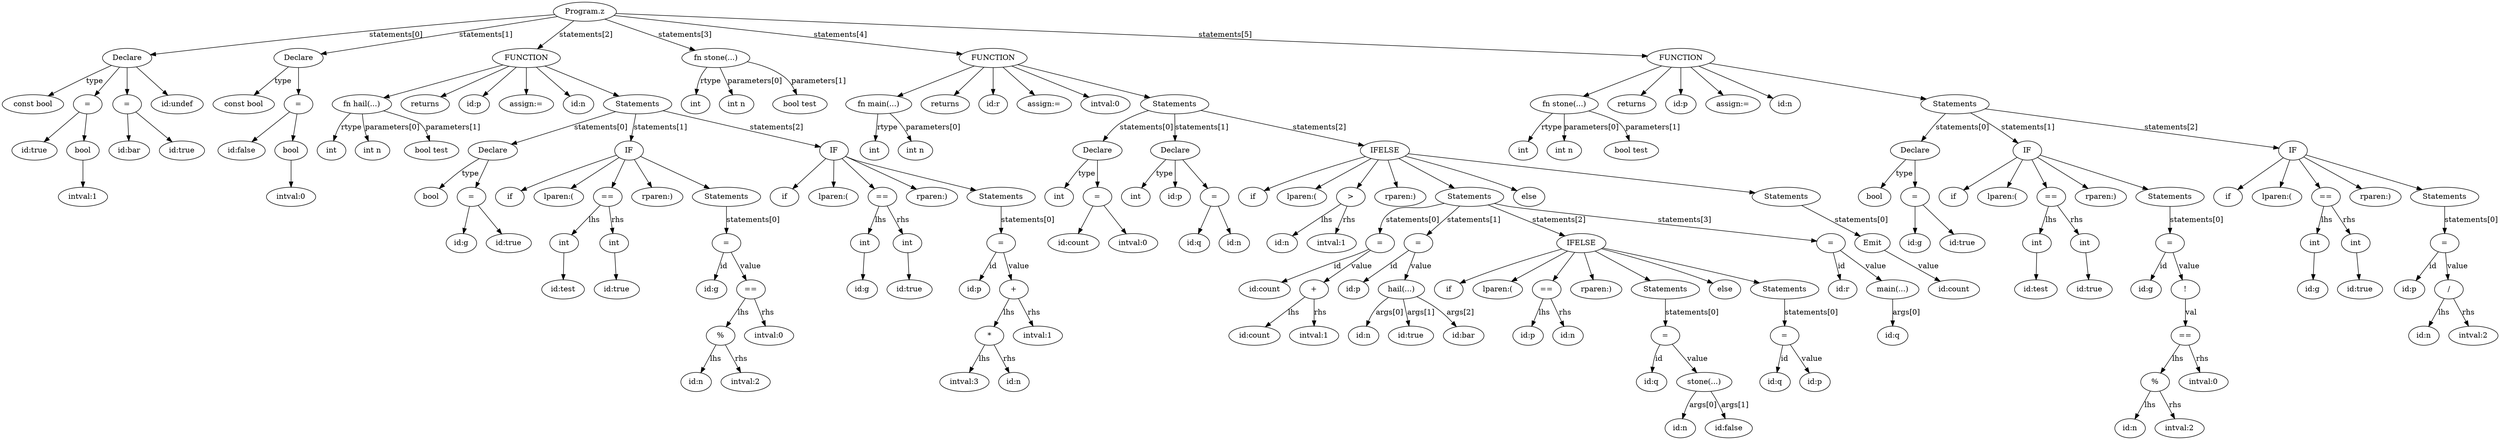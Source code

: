 digraph {
	Node0[label="Program.z"]
	Node1[label="Declare"]
Node0->Node1[label="statements[0]"]
	Node2[label="const bool"]
Node1->Node2[label="type"]
	Node3[label="="]
Node1->Node3[label=""]
	Node4[label="id:true"]
Node3->Node4[label=""]
	Node5[label="bool"]
Node3->Node5[label=""]
	Node6[label="intval:1"]
Node5->Node6[label=""]
	Node7[label="="]
Node1->Node7[label=""]
	Node8[label="id:bar"]
Node7->Node8[label=""]
	Node9[label="id:true"]
Node7->Node9[label=""]
	Node10[label="id:undef"]
Node1->Node10[label=""]
	Node11[label="Declare"]
Node0->Node11[label="statements[1]"]
	Node12[label="const bool"]
Node11->Node12[label="type"]
	Node13[label="="]
Node11->Node13[label=""]
	Node14[label="id:false"]
Node13->Node14[label=""]
	Node15[label="bool"]
Node13->Node15[label=""]
	Node16[label="intval:0"]
Node15->Node16[label=""]
	Node17[label="FUNCTION"]
Node0->Node17[label="statements[2]"]
	Node18[label="fn hail(...)"]
Node17->Node18[label=""]
	Node19[label="int"]
Node18->Node19[label="rtype"]
	Node20[label="int n"]
Node18->Node20[label="parameters[0]"]
	Node21[label="bool test"]
Node18->Node21[label="parameters[1]"]
	Node22[label="returns"]
Node17->Node22[label=""]
	Node23[label="id:p"]
Node17->Node23[label=""]
	Node24[label="assign:="]
Node17->Node24[label=""]
	Node25[label="id:n"]
Node17->Node25[label=""]
	Node26[label="Statements"]
Node17->Node26[label=""]
	Node27[label="Declare"]
Node26->Node27[label="statements[0]"]
	Node28[label="bool"]
Node27->Node28[label="type"]
	Node29[label="="]
Node27->Node29[label=""]
	Node30[label="id:g"]
Node29->Node30[label=""]
	Node31[label="id:true"]
Node29->Node31[label=""]
	Node32[label="IF"]
Node26->Node32[label="statements[1]"]
	Node33[label="if"]
Node32->Node33[label=""]
	Node34[label="lparen:("]
Node32->Node34[label=""]
	Node35[label="=="]
Node32->Node35[label=""]
	Node36[label="int"]
Node35->Node36[label="lhs"]
	Node37[label="id:test"]
Node36->Node37[label=""]
	Node38[label="int"]
Node35->Node38[label="rhs"]
	Node39[label="id:true"]
Node38->Node39[label=""]
	Node40[label="rparen:)"]
Node32->Node40[label=""]
	Node41[label="Statements"]
Node32->Node41[label=""]
	Node42[label="="]
Node41->Node42[label="statements[0]"]
	Node43[label="id:g"]
Node42->Node43[label="id"]
	Node44[label="=="]
Node42->Node44[label="value"]
	Node45[label="%"]
Node44->Node45[label="lhs"]
	Node46[label="id:n"]
Node45->Node46[label="lhs"]
	Node47[label="intval:2"]
Node45->Node47[label="rhs"]
	Node48[label="intval:0"]
Node44->Node48[label="rhs"]
	Node49[label="IF"]
Node26->Node49[label="statements[2]"]
	Node50[label="if"]
Node49->Node50[label=""]
	Node51[label="lparen:("]
Node49->Node51[label=""]
	Node52[label="=="]
Node49->Node52[label=""]
	Node53[label="int"]
Node52->Node53[label="lhs"]
	Node54[label="id:g"]
Node53->Node54[label=""]
	Node55[label="int"]
Node52->Node55[label="rhs"]
	Node56[label="id:true"]
Node55->Node56[label=""]
	Node57[label="rparen:)"]
Node49->Node57[label=""]
	Node58[label="Statements"]
Node49->Node58[label=""]
	Node59[label="="]
Node58->Node59[label="statements[0]"]
	Node60[label="id:p"]
Node59->Node60[label="id"]
	Node61[label="+"]
Node59->Node61[label="value"]
	Node62[label="*"]
Node61->Node62[label="lhs"]
	Node63[label="intval:3"]
Node62->Node63[label="lhs"]
	Node64[label="id:n"]
Node62->Node64[label="rhs"]
	Node65[label="intval:1"]
Node61->Node65[label="rhs"]
	Node66[label="fn stone(...)"]
Node0->Node66[label="statements[3]"]
	Node67[label="int"]
Node66->Node67[label="rtype"]
	Node68[label="int n"]
Node66->Node68[label="parameters[0]"]
	Node69[label="bool test"]
Node66->Node69[label="parameters[1]"]
	Node70[label="FUNCTION"]
Node0->Node70[label="statements[4]"]
	Node71[label="fn main(...)"]
Node70->Node71[label=""]
	Node72[label="int"]
Node71->Node72[label="rtype"]
	Node73[label="int n"]
Node71->Node73[label="parameters[0]"]
	Node74[label="returns"]
Node70->Node74[label=""]
	Node75[label="id:r"]
Node70->Node75[label=""]
	Node76[label="assign:="]
Node70->Node76[label=""]
	Node77[label="intval:0"]
Node70->Node77[label=""]
	Node78[label="Statements"]
Node70->Node78[label=""]
	Node79[label="Declare"]
Node78->Node79[label="statements[0]"]
	Node80[label="int"]
Node79->Node80[label="type"]
	Node81[label="="]
Node79->Node81[label=""]
	Node82[label="id:count"]
Node81->Node82[label=""]
	Node83[label="intval:0"]
Node81->Node83[label=""]
	Node84[label="Declare"]
Node78->Node84[label="statements[1]"]
	Node85[label="int"]
Node84->Node85[label="type"]
	Node86[label="id:p"]
Node84->Node86[label=""]
	Node87[label="="]
Node84->Node87[label=""]
	Node88[label="id:q"]
Node87->Node88[label=""]
	Node89[label="id:n"]
Node87->Node89[label=""]
	Node90[label="IFELSE"]
Node78->Node90[label="statements[2]"]
	Node91[label="if"]
Node90->Node91[label=""]
	Node92[label="lparen:("]
Node90->Node92[label=""]
	Node93[label=">"]
Node90->Node93[label=""]
	Node94[label="id:n"]
Node93->Node94[label="lhs"]
	Node95[label="intval:1"]
Node93->Node95[label="rhs"]
	Node96[label="rparen:)"]
Node90->Node96[label=""]
	Node97[label="Statements"]
Node90->Node97[label=""]
	Node98[label="="]
Node97->Node98[label="statements[0]"]
	Node99[label="id:count"]
Node98->Node99[label="id"]
	Node100[label="+"]
Node98->Node100[label="value"]
	Node101[label="id:count"]
Node100->Node101[label="lhs"]
	Node102[label="intval:1"]
Node100->Node102[label="rhs"]
	Node103[label="="]
Node97->Node103[label="statements[1]"]
	Node104[label="id:p"]
Node103->Node104[label="id"]
	Node105[label="hail(...)"]
Node103->Node105[label="value"]
	Node106[label="id:n"]
Node105->Node106[label="args[0]"]
	Node107[label="id:true"]
Node105->Node107[label="args[1]"]
	Node108[label="id:bar"]
Node105->Node108[label="args[2]"]
	Node109[label="IFELSE"]
Node97->Node109[label="statements[2]"]
	Node110[label="if"]
Node109->Node110[label=""]
	Node111[label="lparen:("]
Node109->Node111[label=""]
	Node112[label="=="]
Node109->Node112[label=""]
	Node113[label="id:p"]
Node112->Node113[label="lhs"]
	Node114[label="id:n"]
Node112->Node114[label="rhs"]
	Node115[label="rparen:)"]
Node109->Node115[label=""]
	Node116[label="Statements"]
Node109->Node116[label=""]
	Node117[label="="]
Node116->Node117[label="statements[0]"]
	Node118[label="id:q"]
Node117->Node118[label="id"]
	Node119[label="stone(...)"]
Node117->Node119[label="value"]
	Node120[label="id:n"]
Node119->Node120[label="args[0]"]
	Node121[label="id:false"]
Node119->Node121[label="args[1]"]
	Node122[label="else"]
Node109->Node122[label=""]
	Node123[label="Statements"]
Node109->Node123[label=""]
	Node124[label="="]
Node123->Node124[label="statements[0]"]
	Node125[label="id:q"]
Node124->Node125[label="id"]
	Node126[label="id:p"]
Node124->Node126[label="value"]
	Node127[label="="]
Node97->Node127[label="statements[3]"]
	Node128[label="id:r"]
Node127->Node128[label="id"]
	Node129[label="main(...)"]
Node127->Node129[label="value"]
	Node130[label="id:q"]
Node129->Node130[label="args[0]"]
	Node131[label="else"]
Node90->Node131[label=""]
	Node132[label="Statements"]
Node90->Node132[label=""]
	Node133[label="Emit"]
Node132->Node133[label="statements[0]"]
	Node134[label="id:count"]
Node133->Node134[label="value"]
	Node135[label="FUNCTION"]
Node0->Node135[label="statements[5]"]
	Node136[label="fn stone(...)"]
Node135->Node136[label=""]
	Node137[label="int"]
Node136->Node137[label="rtype"]
	Node138[label="int n"]
Node136->Node138[label="parameters[0]"]
	Node139[label="bool test"]
Node136->Node139[label="parameters[1]"]
	Node140[label="returns"]
Node135->Node140[label=""]
	Node141[label="id:p"]
Node135->Node141[label=""]
	Node142[label="assign:="]
Node135->Node142[label=""]
	Node143[label="id:n"]
Node135->Node143[label=""]
	Node144[label="Statements"]
Node135->Node144[label=""]
	Node145[label="Declare"]
Node144->Node145[label="statements[0]"]
	Node146[label="bool"]
Node145->Node146[label="type"]
	Node147[label="="]
Node145->Node147[label=""]
	Node148[label="id:g"]
Node147->Node148[label=""]
	Node149[label="id:true"]
Node147->Node149[label=""]
	Node150[label="IF"]
Node144->Node150[label="statements[1]"]
	Node151[label="if"]
Node150->Node151[label=""]
	Node152[label="lparen:("]
Node150->Node152[label=""]
	Node153[label="=="]
Node150->Node153[label=""]
	Node154[label="int"]
Node153->Node154[label="lhs"]
	Node155[label="id:test"]
Node154->Node155[label=""]
	Node156[label="int"]
Node153->Node156[label="rhs"]
	Node157[label="id:true"]
Node156->Node157[label=""]
	Node158[label="rparen:)"]
Node150->Node158[label=""]
	Node159[label="Statements"]
Node150->Node159[label=""]
	Node160[label="="]
Node159->Node160[label="statements[0]"]
	Node161[label="id:g"]
Node160->Node161[label="id"]
	Node162[label="!"]
Node160->Node162[label="value"]
	Node163[label="=="]
Node162->Node163[label="val"]
	Node164[label="%"]
Node163->Node164[label="lhs"]
	Node165[label="id:n"]
Node164->Node165[label="lhs"]
	Node166[label="intval:2"]
Node164->Node166[label="rhs"]
	Node167[label="intval:0"]
Node163->Node167[label="rhs"]
	Node168[label="IF"]
Node144->Node168[label="statements[2]"]
	Node169[label="if"]
Node168->Node169[label=""]
	Node170[label="lparen:("]
Node168->Node170[label=""]
	Node171[label="=="]
Node168->Node171[label=""]
	Node172[label="int"]
Node171->Node172[label="lhs"]
	Node173[label="id:g"]
Node172->Node173[label=""]
	Node174[label="int"]
Node171->Node174[label="rhs"]
	Node175[label="id:true"]
Node174->Node175[label=""]
	Node176[label="rparen:)"]
Node168->Node176[label=""]
	Node177[label="Statements"]
Node168->Node177[label=""]
	Node178[label="="]
Node177->Node178[label="statements[0]"]
	Node179[label="id:p"]
Node178->Node179[label="id"]
	Node180[label="/"]
Node178->Node180[label="value"]
	Node181[label="id:n"]
Node180->Node181[label="lhs"]
	Node182[label="intval:2"]
Node180->Node182[label="rhs"]
}